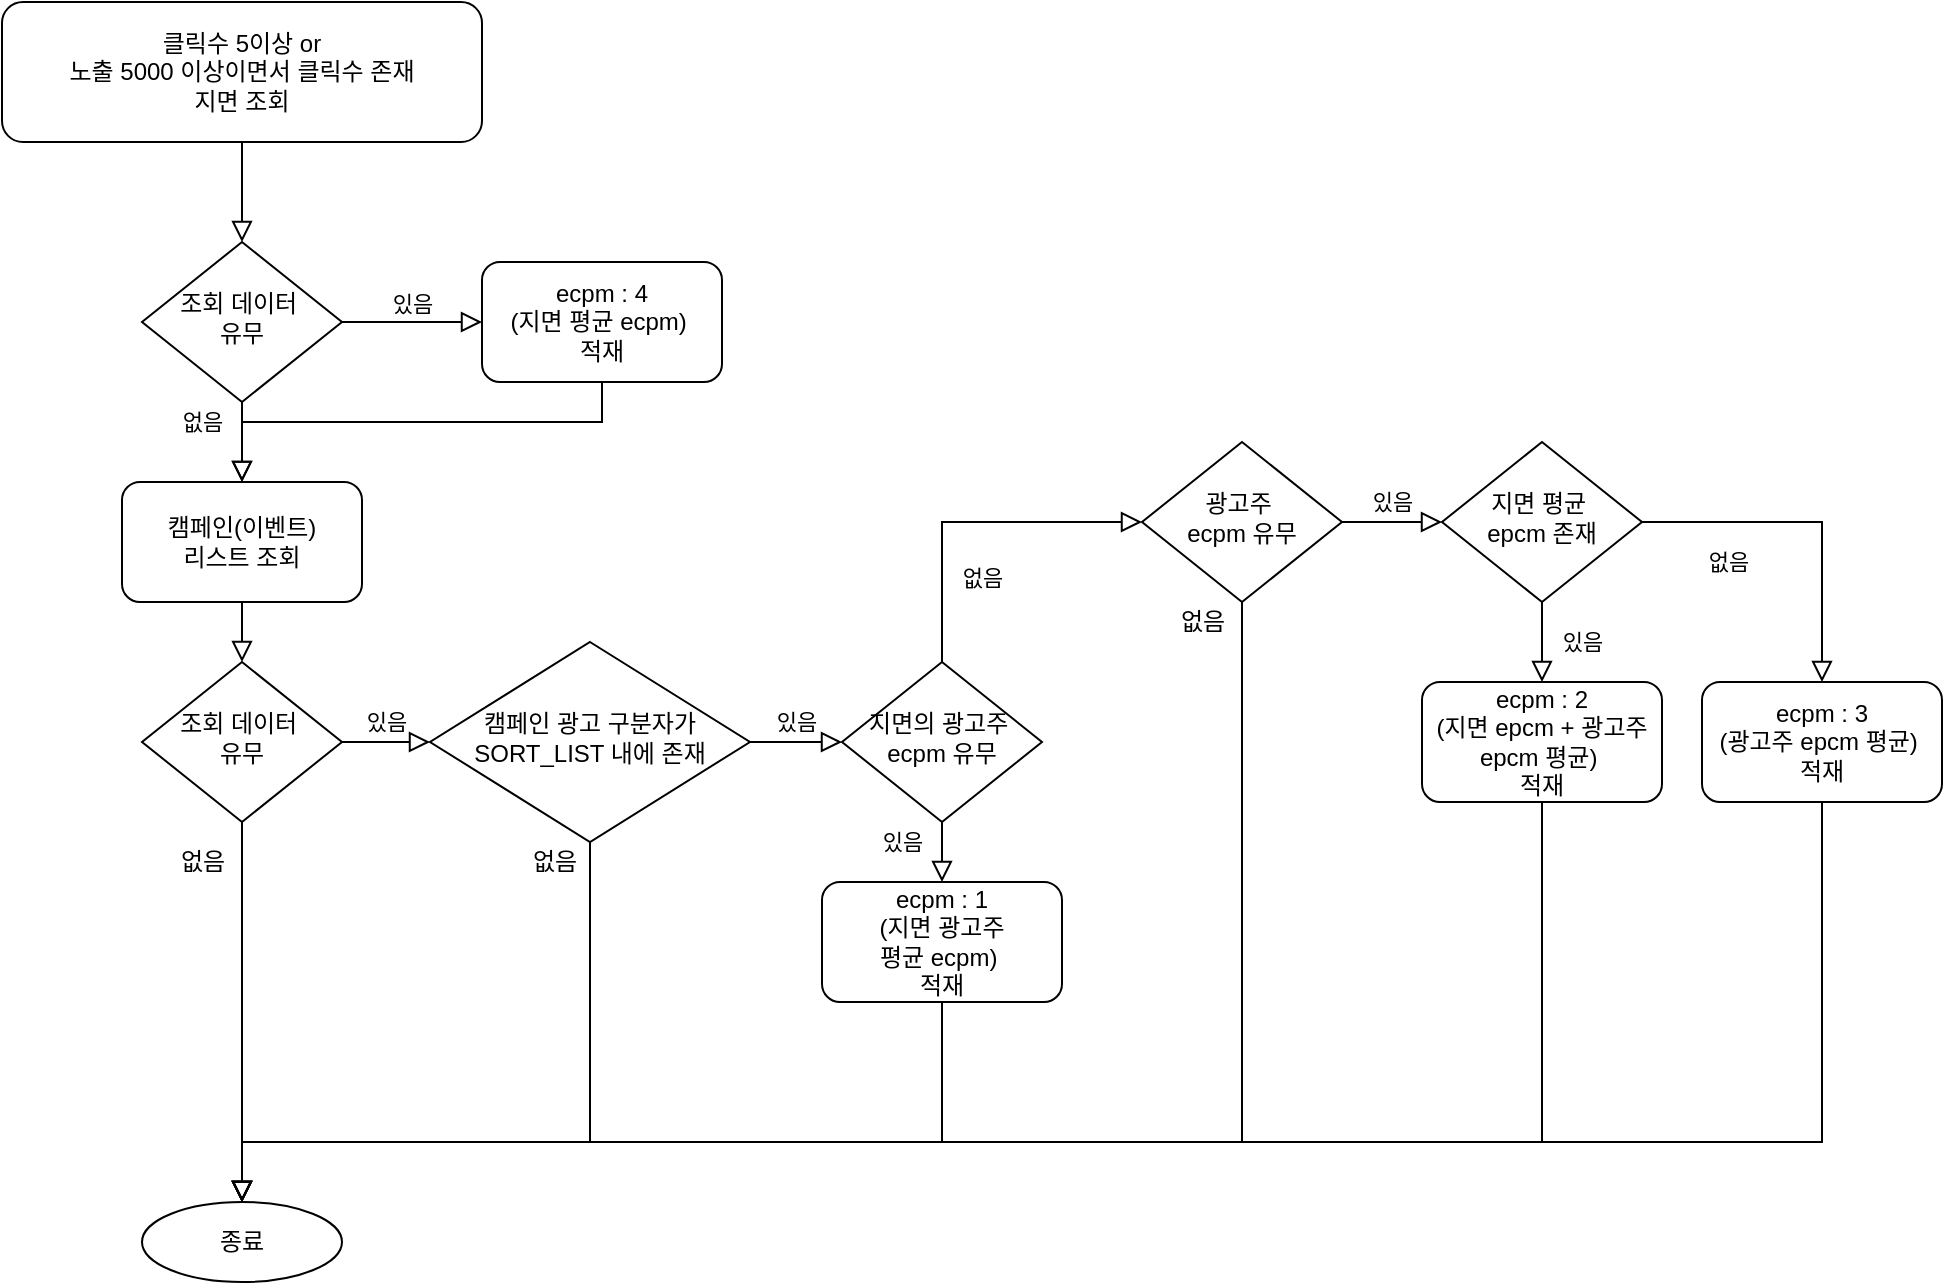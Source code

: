 <mxfile version="14.5.8" type="github"><diagram id="C5RBs43oDa-KdzZeNtuy" name="Page-1"><mxGraphModel dx="1422" dy="762" grid="1" gridSize="10" guides="1" tooltips="1" connect="1" arrows="1" fold="1" page="1" pageScale="1" pageWidth="827" pageHeight="1169" math="0" shadow="0"><root><mxCell id="WIyWlLk6GJQsqaUBKTNV-0"/><mxCell id="WIyWlLk6GJQsqaUBKTNV-1" parent="WIyWlLk6GJQsqaUBKTNV-0"/><mxCell id="WIyWlLk6GJQsqaUBKTNV-2" value="" style="rounded=0;html=1;jettySize=auto;orthogonalLoop=1;fontSize=11;endArrow=block;endFill=0;endSize=8;strokeWidth=1;shadow=0;labelBackgroundColor=none;edgeStyle=orthogonalEdgeStyle;" parent="WIyWlLk6GJQsqaUBKTNV-1" source="WIyWlLk6GJQsqaUBKTNV-3" target="WIyWlLk6GJQsqaUBKTNV-6" edge="1"><mxGeometry relative="1" as="geometry"/></mxCell><mxCell id="WIyWlLk6GJQsqaUBKTNV-3" value="클릭수 5이상 or&lt;br&gt;노출 5000 이상이면서 클릭수 존재&lt;br&gt;지면 조회" style="rounded=1;whiteSpace=wrap;html=1;fontSize=12;glass=0;strokeWidth=1;shadow=0;" parent="WIyWlLk6GJQsqaUBKTNV-1" vertex="1"><mxGeometry x="100" y="50" width="240" height="70" as="geometry"/></mxCell><mxCell id="WIyWlLk6GJQsqaUBKTNV-4" value="없음" style="rounded=0;html=1;jettySize=auto;orthogonalLoop=1;fontSize=11;endArrow=block;endFill=0;endSize=8;strokeWidth=1;shadow=0;labelBackgroundColor=none;edgeStyle=orthogonalEdgeStyle;" parent="WIyWlLk6GJQsqaUBKTNV-1" source="WIyWlLk6GJQsqaUBKTNV-6" edge="1"><mxGeometry x="-0.5" y="-20" relative="1" as="geometry"><mxPoint as="offset"/><mxPoint x="220" y="290" as="targetPoint"/></mxGeometry></mxCell><mxCell id="WIyWlLk6GJQsqaUBKTNV-6" value="조회 데이터&amp;nbsp;&lt;br&gt;유무" style="rhombus;whiteSpace=wrap;html=1;shadow=0;fontFamily=Helvetica;fontSize=12;align=center;strokeWidth=1;spacing=6;spacingTop=-4;" parent="WIyWlLk6GJQsqaUBKTNV-1" vertex="1"><mxGeometry x="170" y="170" width="100" height="80" as="geometry"/></mxCell><mxCell id="WIyWlLk6GJQsqaUBKTNV-11" value="캠페인(이벤트)&lt;br&gt;리스트 조회" style="rounded=1;whiteSpace=wrap;html=1;fontSize=12;glass=0;strokeWidth=1;shadow=0;" parent="WIyWlLk6GJQsqaUBKTNV-1" vertex="1"><mxGeometry x="160" y="290" width="120" height="60" as="geometry"/></mxCell><mxCell id="Sb50ILdNaZoJdp5eA-yZ-2" value="ecpm : 4&lt;br&gt;(지면 평균 ecpm)&amp;nbsp;&lt;br&gt;적재" style="rounded=1;whiteSpace=wrap;html=1;fontSize=12;glass=0;strokeWidth=1;shadow=0;" vertex="1" parent="WIyWlLk6GJQsqaUBKTNV-1"><mxGeometry x="340" y="180" width="120" height="60" as="geometry"/></mxCell><mxCell id="Sb50ILdNaZoJdp5eA-yZ-4" value="있음" style="edgeStyle=orthogonalEdgeStyle;rounded=0;html=1;jettySize=auto;orthogonalLoop=1;fontSize=11;endArrow=block;endFill=0;endSize=8;strokeWidth=1;shadow=0;labelBackgroundColor=none;exitX=1;exitY=0.5;exitDx=0;exitDy=0;" edge="1" parent="WIyWlLk6GJQsqaUBKTNV-1" source="WIyWlLk6GJQsqaUBKTNV-6"><mxGeometry y="10" relative="1" as="geometry"><mxPoint as="offset"/><mxPoint x="290" y="330" as="sourcePoint"/><mxPoint x="340" y="210" as="targetPoint"/></mxGeometry></mxCell><mxCell id="Sb50ILdNaZoJdp5eA-yZ-6" value="" style="rounded=0;html=1;jettySize=auto;orthogonalLoop=1;fontSize=11;endArrow=block;endFill=0;endSize=8;strokeWidth=1;shadow=0;labelBackgroundColor=none;edgeStyle=orthogonalEdgeStyle;exitX=0.5;exitY=1;exitDx=0;exitDy=0;entryX=0.5;entryY=0;entryDx=0;entryDy=0;" edge="1" parent="WIyWlLk6GJQsqaUBKTNV-1" source="Sb50ILdNaZoJdp5eA-yZ-2" target="WIyWlLk6GJQsqaUBKTNV-11"><mxGeometry relative="1" as="geometry"><mxPoint x="230" y="360" as="sourcePoint"/><mxPoint x="220" y="400" as="targetPoint"/><Array as="points"><mxPoint x="400" y="260"/><mxPoint x="220" y="260"/></Array></mxGeometry></mxCell><mxCell id="Sb50ILdNaZoJdp5eA-yZ-7" value="조회 데이터&amp;nbsp;&lt;br&gt;유무" style="rhombus;whiteSpace=wrap;html=1;shadow=0;fontFamily=Helvetica;fontSize=12;align=center;strokeWidth=1;spacing=6;spacingTop=-4;" vertex="1" parent="WIyWlLk6GJQsqaUBKTNV-1"><mxGeometry x="170" y="380" width="100" height="80" as="geometry"/></mxCell><mxCell id="Sb50ILdNaZoJdp5eA-yZ-8" value="" style="rounded=0;html=1;jettySize=auto;orthogonalLoop=1;fontSize=11;endArrow=block;endFill=0;endSize=8;strokeWidth=1;shadow=0;labelBackgroundColor=none;edgeStyle=orthogonalEdgeStyle;entryX=0.5;entryY=0;entryDx=0;entryDy=0;" edge="1" parent="WIyWlLk6GJQsqaUBKTNV-1" source="WIyWlLk6GJQsqaUBKTNV-11" target="Sb50ILdNaZoJdp5eA-yZ-7"><mxGeometry relative="1" as="geometry"><mxPoint x="220" y="350" as="sourcePoint"/><mxPoint x="220" y="545" as="targetPoint"/></mxGeometry></mxCell><mxCell id="Sb50ILdNaZoJdp5eA-yZ-10" value="있음" style="edgeStyle=orthogonalEdgeStyle;rounded=0;html=1;jettySize=auto;orthogonalLoop=1;fontSize=11;endArrow=block;endFill=0;endSize=8;strokeWidth=1;shadow=0;labelBackgroundColor=none;exitX=1;exitY=0.5;exitDx=0;exitDy=0;" edge="1" parent="WIyWlLk6GJQsqaUBKTNV-1" source="Sb50ILdNaZoJdp5eA-yZ-7" target="Sb50ILdNaZoJdp5eA-yZ-13"><mxGeometry y="10" relative="1" as="geometry"><mxPoint as="offset"/><mxPoint x="280" y="220" as="sourcePoint"/><mxPoint x="330" y="420" as="targetPoint"/></mxGeometry></mxCell><mxCell id="Sb50ILdNaZoJdp5eA-yZ-11" value="종료" style="ellipse;whiteSpace=wrap;html=1;" vertex="1" parent="WIyWlLk6GJQsqaUBKTNV-1"><mxGeometry x="170" y="650" width="100" height="40" as="geometry"/></mxCell><mxCell id="Sb50ILdNaZoJdp5eA-yZ-12" value="" style="rounded=0;html=1;jettySize=auto;orthogonalLoop=1;fontSize=11;endArrow=block;endFill=0;endSize=8;strokeWidth=1;shadow=0;labelBackgroundColor=none;edgeStyle=orthogonalEdgeStyle;exitX=0.5;exitY=1;exitDx=0;exitDy=0;entryX=0.5;entryY=0;entryDx=0;entryDy=0;" edge="1" parent="WIyWlLk6GJQsqaUBKTNV-1" source="Sb50ILdNaZoJdp5eA-yZ-7" target="Sb50ILdNaZoJdp5eA-yZ-11"><mxGeometry relative="1" as="geometry"><mxPoint x="230" y="130" as="sourcePoint"/><mxPoint x="230" y="180" as="targetPoint"/></mxGeometry></mxCell><mxCell id="Sb50ILdNaZoJdp5eA-yZ-13" value="캠페인 광고 구분자가 SORT_LIST 내에 존재" style="rhombus;whiteSpace=wrap;html=1;shadow=0;fontFamily=Helvetica;fontSize=12;align=center;strokeWidth=1;spacing=6;spacingTop=-4;" vertex="1" parent="WIyWlLk6GJQsqaUBKTNV-1"><mxGeometry x="314" y="370" width="160" height="100" as="geometry"/></mxCell><mxCell id="Sb50ILdNaZoJdp5eA-yZ-14" value="" style="rounded=0;html=1;jettySize=auto;orthogonalLoop=1;fontSize=11;endArrow=block;endFill=0;endSize=8;strokeWidth=1;shadow=0;labelBackgroundColor=none;edgeStyle=orthogonalEdgeStyle;exitX=0.5;exitY=1;exitDx=0;exitDy=0;" edge="1" parent="WIyWlLk6GJQsqaUBKTNV-1" source="Sb50ILdNaZoJdp5eA-yZ-13" target="Sb50ILdNaZoJdp5eA-yZ-11"><mxGeometry relative="1" as="geometry"><mxPoint x="410" y="250" as="sourcePoint"/><mxPoint x="230" y="300" as="targetPoint"/><Array as="points"><mxPoint x="394" y="620"/><mxPoint x="220" y="620"/></Array></mxGeometry></mxCell><mxCell id="Sb50ILdNaZoJdp5eA-yZ-15" value="없음" style="text;html=1;align=center;verticalAlign=middle;resizable=0;points=[];autosize=1;strokeColor=none;" vertex="1" parent="WIyWlLk6GJQsqaUBKTNV-1"><mxGeometry x="180" y="470" width="40" height="20" as="geometry"/></mxCell><mxCell id="Sb50ILdNaZoJdp5eA-yZ-16" value="없음" style="text;html=1;align=center;verticalAlign=middle;resizable=0;points=[];autosize=1;strokeColor=none;" vertex="1" parent="WIyWlLk6GJQsqaUBKTNV-1"><mxGeometry x="356" y="470" width="40" height="20" as="geometry"/></mxCell><mxCell id="Sb50ILdNaZoJdp5eA-yZ-18" value="지면의 광고주&amp;nbsp;&lt;br&gt;ecpm 유무" style="rhombus;whiteSpace=wrap;html=1;shadow=0;fontFamily=Helvetica;fontSize=12;align=center;strokeWidth=1;spacing=6;spacingTop=-4;" vertex="1" parent="WIyWlLk6GJQsqaUBKTNV-1"><mxGeometry x="520" y="380" width="100" height="80" as="geometry"/></mxCell><mxCell id="Sb50ILdNaZoJdp5eA-yZ-20" value="있음" style="edgeStyle=orthogonalEdgeStyle;rounded=0;html=1;jettySize=auto;orthogonalLoop=1;fontSize=11;endArrow=block;endFill=0;endSize=8;strokeWidth=1;shadow=0;labelBackgroundColor=none;entryX=0;entryY=0.5;entryDx=0;entryDy=0;" edge="1" parent="WIyWlLk6GJQsqaUBKTNV-1" source="Sb50ILdNaZoJdp5eA-yZ-13" target="Sb50ILdNaZoJdp5eA-yZ-18"><mxGeometry y="10" relative="1" as="geometry"><mxPoint as="offset"/><mxPoint x="413" y="220" as="sourcePoint"/><mxPoint x="483" y="220" as="targetPoint"/></mxGeometry></mxCell><mxCell id="Sb50ILdNaZoJdp5eA-yZ-21" value="ecpm : 1&lt;br&gt;(지면 광고주 &lt;br&gt;평균 ecpm)&amp;nbsp;&lt;br&gt;적재" style="rounded=1;whiteSpace=wrap;html=1;fontSize=12;glass=0;strokeWidth=1;shadow=0;" vertex="1" parent="WIyWlLk6GJQsqaUBKTNV-1"><mxGeometry x="510" y="490" width="120" height="60" as="geometry"/></mxCell><mxCell id="Sb50ILdNaZoJdp5eA-yZ-22" value="있음" style="edgeStyle=orthogonalEdgeStyle;rounded=0;html=1;jettySize=auto;orthogonalLoop=1;fontSize=11;endArrow=block;endFill=0;endSize=8;strokeWidth=1;shadow=0;labelBackgroundColor=none;exitX=0.5;exitY=1;exitDx=0;exitDy=0;" edge="1" parent="WIyWlLk6GJQsqaUBKTNV-1" source="Sb50ILdNaZoJdp5eA-yZ-18" target="Sb50ILdNaZoJdp5eA-yZ-21"><mxGeometry x="0.2" y="-20" relative="1" as="geometry"><mxPoint as="offset"/><mxPoint x="280" y="220" as="sourcePoint"/><mxPoint x="350" y="220" as="targetPoint"/></mxGeometry></mxCell><mxCell id="Sb50ILdNaZoJdp5eA-yZ-23" value="광고주&amp;nbsp;&lt;br&gt;ecpm 유무" style="rhombus;whiteSpace=wrap;html=1;shadow=0;fontFamily=Helvetica;fontSize=12;align=center;strokeWidth=1;spacing=6;spacingTop=-4;" vertex="1" parent="WIyWlLk6GJQsqaUBKTNV-1"><mxGeometry x="670" y="270" width="100" height="80" as="geometry"/></mxCell><mxCell id="Sb50ILdNaZoJdp5eA-yZ-27" value="지면 평균&amp;nbsp;&lt;br&gt;epcm 존재" style="rhombus;whiteSpace=wrap;html=1;shadow=0;fontFamily=Helvetica;fontSize=12;align=center;strokeWidth=1;spacing=6;spacingTop=-4;" vertex="1" parent="WIyWlLk6GJQsqaUBKTNV-1"><mxGeometry x="820" y="270" width="100" height="80" as="geometry"/></mxCell><mxCell id="Sb50ILdNaZoJdp5eA-yZ-28" value="있음" style="edgeStyle=orthogonalEdgeStyle;rounded=0;html=1;jettySize=auto;orthogonalLoop=1;fontSize=11;endArrow=block;endFill=0;endSize=8;strokeWidth=1;shadow=0;labelBackgroundColor=none;exitX=1;exitY=0.5;exitDx=0;exitDy=0;entryX=0;entryY=0.5;entryDx=0;entryDy=0;" edge="1" parent="WIyWlLk6GJQsqaUBKTNV-1" source="Sb50ILdNaZoJdp5eA-yZ-23" target="Sb50ILdNaZoJdp5eA-yZ-27"><mxGeometry y="10" relative="1" as="geometry"><mxPoint as="offset"/><mxPoint x="730" y="210" as="sourcePoint"/><mxPoint x="770" y="210" as="targetPoint"/></mxGeometry></mxCell><mxCell id="Sb50ILdNaZoJdp5eA-yZ-29" value="ecpm : 2&lt;br&gt;(지면 epcm + 광고주 epcm 평균)&amp;nbsp;&lt;br&gt;적재" style="rounded=1;whiteSpace=wrap;html=1;fontSize=12;glass=0;strokeWidth=1;shadow=0;" vertex="1" parent="WIyWlLk6GJQsqaUBKTNV-1"><mxGeometry x="810" y="390" width="120" height="60" as="geometry"/></mxCell><mxCell id="Sb50ILdNaZoJdp5eA-yZ-30" value="있음" style="edgeStyle=orthogonalEdgeStyle;rounded=0;html=1;jettySize=auto;orthogonalLoop=1;fontSize=11;endArrow=block;endFill=0;endSize=8;strokeWidth=1;shadow=0;labelBackgroundColor=none;exitX=0.5;exitY=1;exitDx=0;exitDy=0;" edge="1" parent="WIyWlLk6GJQsqaUBKTNV-1" source="Sb50ILdNaZoJdp5eA-yZ-27" target="Sb50ILdNaZoJdp5eA-yZ-29"><mxGeometry y="20" relative="1" as="geometry"><mxPoint as="offset"/><mxPoint x="790" y="210" as="sourcePoint"/><mxPoint x="830" y="210" as="targetPoint"/></mxGeometry></mxCell><mxCell id="Sb50ILdNaZoJdp5eA-yZ-31" value="ecpm : 3&lt;br&gt;(광고주 epcm 평균)&amp;nbsp;&lt;br&gt;적재" style="rounded=1;whiteSpace=wrap;html=1;fontSize=12;glass=0;strokeWidth=1;shadow=0;" vertex="1" parent="WIyWlLk6GJQsqaUBKTNV-1"><mxGeometry x="950" y="390" width="120" height="60" as="geometry"/></mxCell><mxCell id="Sb50ILdNaZoJdp5eA-yZ-33" value="없음" style="rounded=0;html=1;jettySize=auto;orthogonalLoop=1;fontSize=11;endArrow=block;endFill=0;endSize=8;strokeWidth=1;shadow=0;labelBackgroundColor=none;edgeStyle=orthogonalEdgeStyle;exitX=0.5;exitY=0;exitDx=0;exitDy=0;entryX=0;entryY=0.5;entryDx=0;entryDy=0;" edge="1" parent="WIyWlLk6GJQsqaUBKTNV-1" source="Sb50ILdNaZoJdp5eA-yZ-18" target="Sb50ILdNaZoJdp5eA-yZ-23"><mxGeometry x="-0.5" y="-20" relative="1" as="geometry"><mxPoint as="offset"/><mxPoint x="230" y="260" as="sourcePoint"/><mxPoint x="230" y="300" as="targetPoint"/></mxGeometry></mxCell><mxCell id="Sb50ILdNaZoJdp5eA-yZ-34" value="없음" style="rounded=0;html=1;jettySize=auto;orthogonalLoop=1;fontSize=11;endArrow=block;endFill=0;endSize=8;strokeWidth=1;shadow=0;labelBackgroundColor=none;edgeStyle=orthogonalEdgeStyle;exitX=1;exitY=0.5;exitDx=0;exitDy=0;entryX=0.5;entryY=0;entryDx=0;entryDy=0;" edge="1" parent="WIyWlLk6GJQsqaUBKTNV-1" source="Sb50ILdNaZoJdp5eA-yZ-27" target="Sb50ILdNaZoJdp5eA-yZ-31"><mxGeometry x="-0.5" y="-20" relative="1" as="geometry"><mxPoint as="offset"/><mxPoint x="580" y="250" as="sourcePoint"/><mxPoint x="710" y="370" as="targetPoint"/></mxGeometry></mxCell><mxCell id="Sb50ILdNaZoJdp5eA-yZ-35" value="" style="rounded=0;html=1;jettySize=auto;orthogonalLoop=1;fontSize=11;endArrow=block;endFill=0;endSize=8;strokeWidth=1;shadow=0;labelBackgroundColor=none;edgeStyle=orthogonalEdgeStyle;exitX=0.5;exitY=1;exitDx=0;exitDy=0;" edge="1" parent="WIyWlLk6GJQsqaUBKTNV-1" source="Sb50ILdNaZoJdp5eA-yZ-23" target="Sb50ILdNaZoJdp5eA-yZ-11"><mxGeometry relative="1" as="geometry"><mxPoint x="404" y="480" as="sourcePoint"/><mxPoint x="230" y="595" as="targetPoint"/><Array as="points"><mxPoint x="720" y="620"/><mxPoint x="220" y="620"/></Array></mxGeometry></mxCell><mxCell id="Sb50ILdNaZoJdp5eA-yZ-36" value="없음" style="text;html=1;align=center;verticalAlign=middle;resizable=0;points=[];autosize=1;strokeColor=none;" vertex="1" parent="WIyWlLk6GJQsqaUBKTNV-1"><mxGeometry x="680" y="350" width="40" height="20" as="geometry"/></mxCell><mxCell id="Sb50ILdNaZoJdp5eA-yZ-37" value="" style="rounded=0;html=1;jettySize=auto;orthogonalLoop=1;fontSize=11;endArrow=block;endFill=0;endSize=8;strokeWidth=1;shadow=0;labelBackgroundColor=none;edgeStyle=orthogonalEdgeStyle;exitX=0.5;exitY=1;exitDx=0;exitDy=0;" edge="1" parent="WIyWlLk6GJQsqaUBKTNV-1" source="Sb50ILdNaZoJdp5eA-yZ-21" target="Sb50ILdNaZoJdp5eA-yZ-11"><mxGeometry relative="1" as="geometry"><mxPoint x="730" y="360" as="sourcePoint"/><mxPoint x="230" y="660" as="targetPoint"/><Array as="points"><mxPoint x="570" y="620"/><mxPoint x="220" y="620"/></Array></mxGeometry></mxCell><mxCell id="Sb50ILdNaZoJdp5eA-yZ-38" value="" style="rounded=0;html=1;jettySize=auto;orthogonalLoop=1;fontSize=11;endArrow=block;endFill=0;endSize=8;strokeWidth=1;shadow=0;labelBackgroundColor=none;edgeStyle=orthogonalEdgeStyle;exitX=0.5;exitY=1;exitDx=0;exitDy=0;" edge="1" parent="WIyWlLk6GJQsqaUBKTNV-1" source="Sb50ILdNaZoJdp5eA-yZ-29" target="Sb50ILdNaZoJdp5eA-yZ-11"><mxGeometry relative="1" as="geometry"><mxPoint x="730" y="360" as="sourcePoint"/><mxPoint x="230" y="660" as="targetPoint"/><Array as="points"><mxPoint x="870" y="620"/><mxPoint x="220" y="620"/></Array></mxGeometry></mxCell><mxCell id="Sb50ILdNaZoJdp5eA-yZ-40" value="" style="rounded=0;html=1;jettySize=auto;orthogonalLoop=1;fontSize=11;endArrow=block;endFill=0;endSize=8;strokeWidth=1;shadow=0;labelBackgroundColor=none;edgeStyle=orthogonalEdgeStyle;" edge="1" parent="WIyWlLk6GJQsqaUBKTNV-1" source="Sb50ILdNaZoJdp5eA-yZ-31" target="Sb50ILdNaZoJdp5eA-yZ-11"><mxGeometry relative="1" as="geometry"><mxPoint x="880" y="460" as="sourcePoint"/><mxPoint x="240" y="670" as="targetPoint"/><Array as="points"><mxPoint x="1010" y="620"/><mxPoint x="220" y="620"/></Array></mxGeometry></mxCell></root></mxGraphModel></diagram></mxfile>